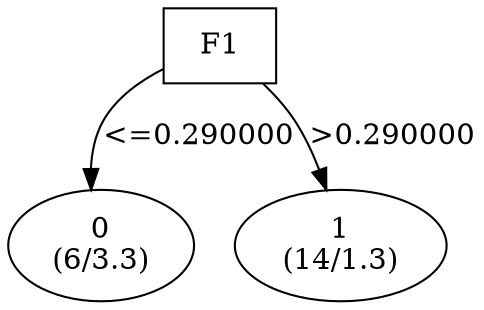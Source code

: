 digraph YaDT {
n0 [ shape=box, label="F1\n"]
n0 -> n1 [label="<=0.290000"]
n1 [ shape=ellipse, label="0\n(6/3.3)"]
n0 -> n2 [label=">0.290000"]
n2 [ shape=ellipse, label="1\n(14/1.3)"]
}
